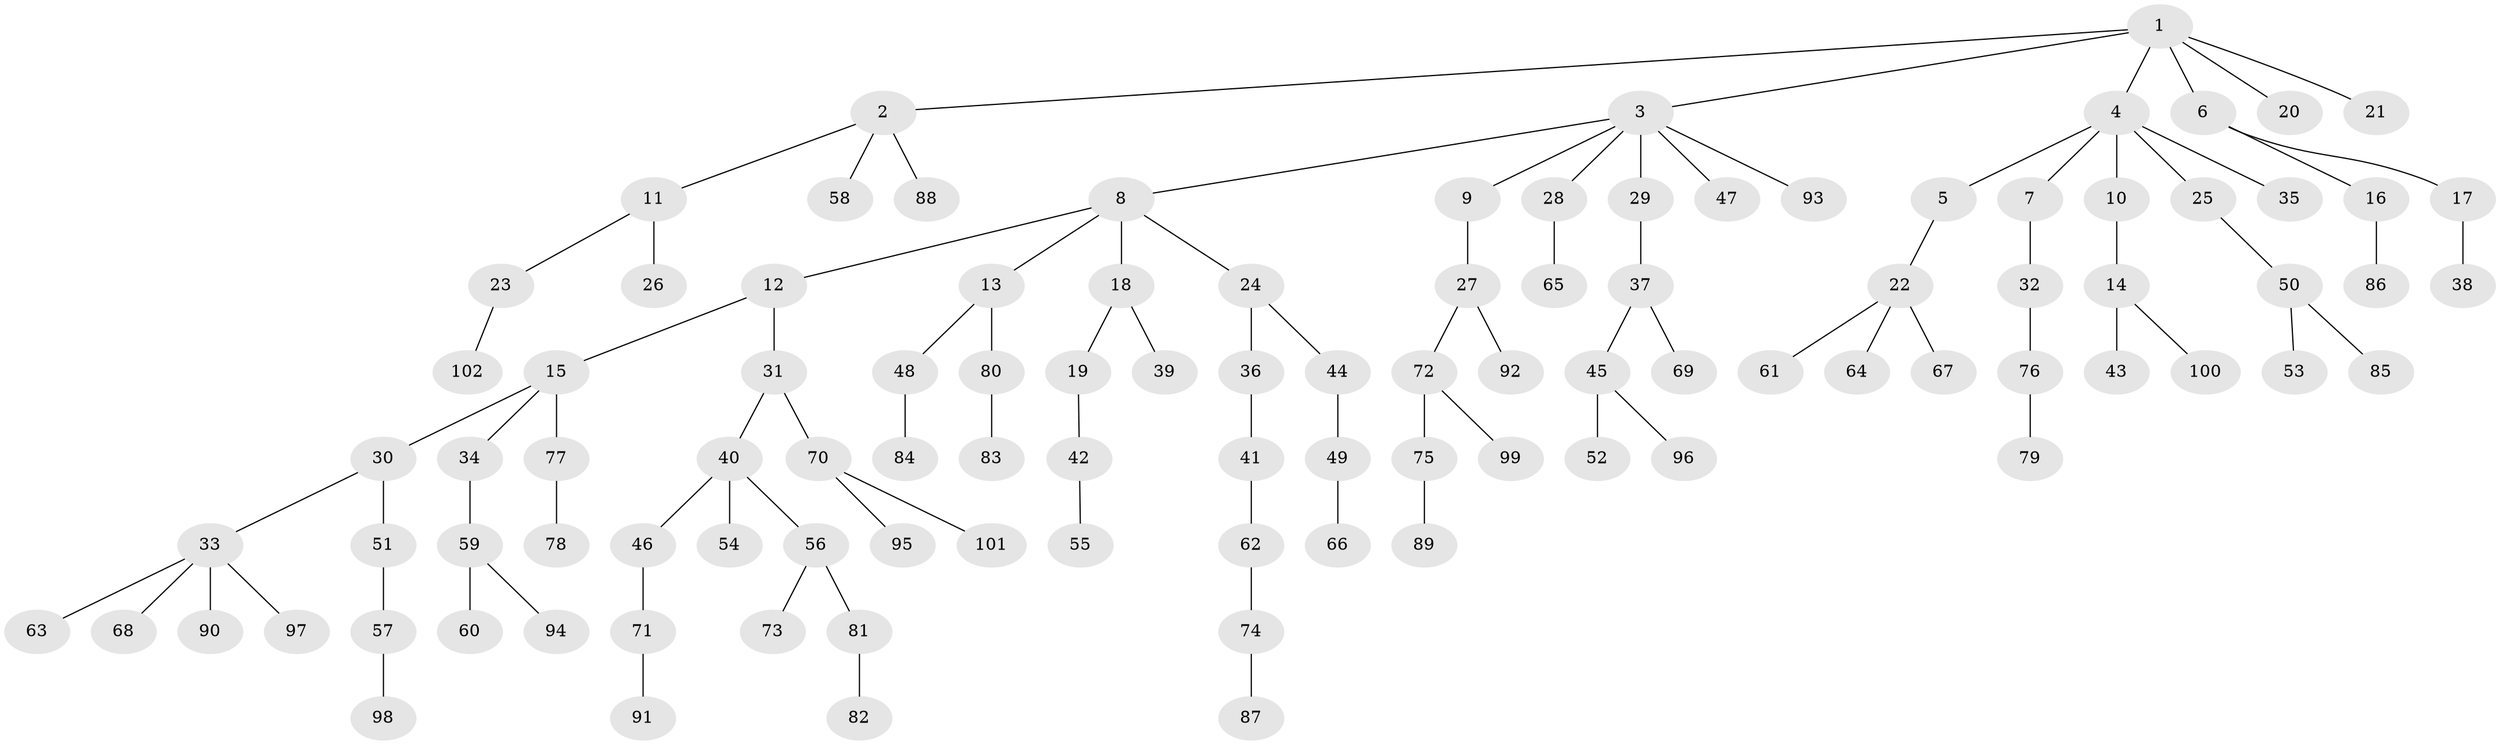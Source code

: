 // Generated by graph-tools (version 1.1) at 2025/52/03/09/25 04:52:31]
// undirected, 102 vertices, 101 edges
graph export_dot {
graph [start="1"]
  node [color=gray90,style=filled];
  1;
  2;
  3;
  4;
  5;
  6;
  7;
  8;
  9;
  10;
  11;
  12;
  13;
  14;
  15;
  16;
  17;
  18;
  19;
  20;
  21;
  22;
  23;
  24;
  25;
  26;
  27;
  28;
  29;
  30;
  31;
  32;
  33;
  34;
  35;
  36;
  37;
  38;
  39;
  40;
  41;
  42;
  43;
  44;
  45;
  46;
  47;
  48;
  49;
  50;
  51;
  52;
  53;
  54;
  55;
  56;
  57;
  58;
  59;
  60;
  61;
  62;
  63;
  64;
  65;
  66;
  67;
  68;
  69;
  70;
  71;
  72;
  73;
  74;
  75;
  76;
  77;
  78;
  79;
  80;
  81;
  82;
  83;
  84;
  85;
  86;
  87;
  88;
  89;
  90;
  91;
  92;
  93;
  94;
  95;
  96;
  97;
  98;
  99;
  100;
  101;
  102;
  1 -- 2;
  1 -- 3;
  1 -- 4;
  1 -- 6;
  1 -- 20;
  1 -- 21;
  2 -- 11;
  2 -- 58;
  2 -- 88;
  3 -- 8;
  3 -- 9;
  3 -- 28;
  3 -- 29;
  3 -- 47;
  3 -- 93;
  4 -- 5;
  4 -- 7;
  4 -- 10;
  4 -- 25;
  4 -- 35;
  5 -- 22;
  6 -- 16;
  6 -- 17;
  7 -- 32;
  8 -- 12;
  8 -- 13;
  8 -- 18;
  8 -- 24;
  9 -- 27;
  10 -- 14;
  11 -- 23;
  11 -- 26;
  12 -- 15;
  12 -- 31;
  13 -- 48;
  13 -- 80;
  14 -- 43;
  14 -- 100;
  15 -- 30;
  15 -- 34;
  15 -- 77;
  16 -- 86;
  17 -- 38;
  18 -- 19;
  18 -- 39;
  19 -- 42;
  22 -- 61;
  22 -- 64;
  22 -- 67;
  23 -- 102;
  24 -- 36;
  24 -- 44;
  25 -- 50;
  27 -- 72;
  27 -- 92;
  28 -- 65;
  29 -- 37;
  30 -- 33;
  30 -- 51;
  31 -- 40;
  31 -- 70;
  32 -- 76;
  33 -- 63;
  33 -- 68;
  33 -- 90;
  33 -- 97;
  34 -- 59;
  36 -- 41;
  37 -- 45;
  37 -- 69;
  40 -- 46;
  40 -- 54;
  40 -- 56;
  41 -- 62;
  42 -- 55;
  44 -- 49;
  45 -- 52;
  45 -- 96;
  46 -- 71;
  48 -- 84;
  49 -- 66;
  50 -- 53;
  50 -- 85;
  51 -- 57;
  56 -- 73;
  56 -- 81;
  57 -- 98;
  59 -- 60;
  59 -- 94;
  62 -- 74;
  70 -- 95;
  70 -- 101;
  71 -- 91;
  72 -- 75;
  72 -- 99;
  74 -- 87;
  75 -- 89;
  76 -- 79;
  77 -- 78;
  80 -- 83;
  81 -- 82;
}
